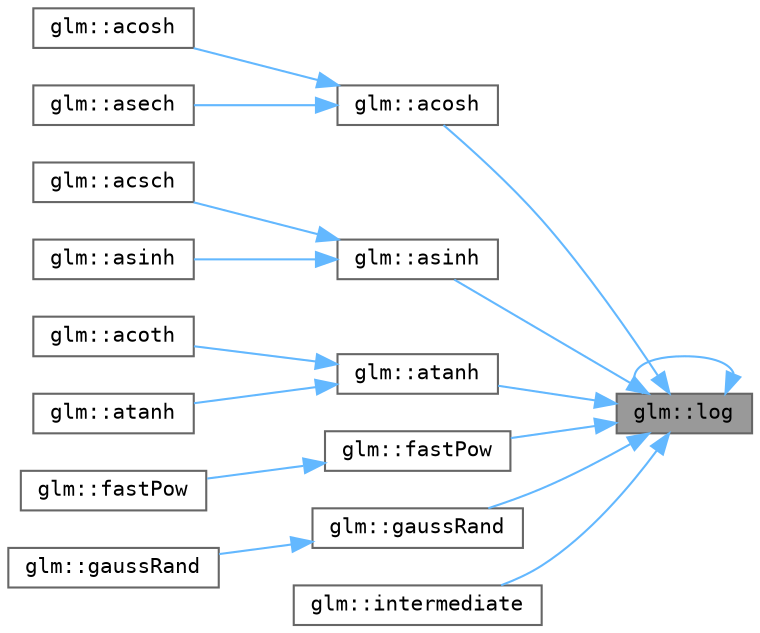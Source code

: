 digraph "glm::log"
{
 // LATEX_PDF_SIZE
  bgcolor="transparent";
  edge [fontname=Terminal,fontsize=10,labelfontname=Helvetica,labelfontsize=10];
  node [fontname=Terminal,fontsize=10,shape=box,height=0.2,width=0.4];
  rankdir="RL";
  Node1 [label="glm::log",height=0.2,width=0.4,color="gray40", fillcolor="grey60", style="filled", fontcolor="black",tooltip=" "];
  Node1 -> Node2 [dir="back",color="steelblue1",style="solid"];
  Node2 [label="glm::acosh",height=0.2,width=0.4,color="grey40", fillcolor="white", style="filled",URL="$namespaceglm.html#a68b59a562e15154aa2ef3bfb8f2348dc",tooltip=" "];
  Node2 -> Node3 [dir="back",color="steelblue1",style="solid"];
  Node3 [label="glm::acosh",height=0.2,width=0.4,color="grey40", fillcolor="white", style="filled",URL="$group__core__func__trigonometric.html#ga6cc737d23e600f02d4cdd37877ca8967",tooltip=" "];
  Node2 -> Node4 [dir="back",color="steelblue1",style="solid"];
  Node4 [label="glm::asech",height=0.2,width=0.4,color="grey40", fillcolor="white", style="filled",URL="$group__ext__scalar__reciprocal.html#gaec7586dccfe431f850d006f3824b8ca6",tooltip=" "];
  Node1 -> Node5 [dir="back",color="steelblue1",style="solid"];
  Node5 [label="glm::asinh",height=0.2,width=0.4,color="grey40", fillcolor="white", style="filled",URL="$namespaceglm.html#a95c8fa9b13f28e9bb3e232c67ad7e419",tooltip=" "];
  Node5 -> Node6 [dir="back",color="steelblue1",style="solid"];
  Node6 [label="glm::acsch",height=0.2,width=0.4,color="grey40", fillcolor="white", style="filled",URL="$group__ext__scalar__reciprocal.html#ga4b50aa5e5afc7e19ec113ab91596c576",tooltip=" "];
  Node5 -> Node7 [dir="back",color="steelblue1",style="solid"];
  Node7 [label="glm::asinh",height=0.2,width=0.4,color="grey40", fillcolor="white", style="filled",URL="$group__core__func__trigonometric.html#gac0829fbd0739069af59cfb96d269b7ee",tooltip=" "];
  Node1 -> Node8 [dir="back",color="steelblue1",style="solid"];
  Node8 [label="glm::atanh",height=0.2,width=0.4,color="grey40", fillcolor="white", style="filled",URL="$namespaceglm.html#a97f30482bc92e985c2da212b97d40f10",tooltip=" "];
  Node8 -> Node9 [dir="back",color="steelblue1",style="solid"];
  Node9 [label="glm::acoth",height=0.2,width=0.4,color="grey40", fillcolor="white", style="filled",URL="$group__ext__scalar__reciprocal.html#gafaca98a7100170db8841f446282debfa",tooltip=" "];
  Node8 -> Node10 [dir="back",color="steelblue1",style="solid"];
  Node10 [label="glm::atanh",height=0.2,width=0.4,color="grey40", fillcolor="white", style="filled",URL="$group__core__func__trigonometric.html#ga1979e784b65e71f2591a415581d39c59",tooltip=" "];
  Node1 -> Node11 [dir="back",color="steelblue1",style="solid"];
  Node11 [label="glm::fastPow",height=0.2,width=0.4,color="grey40", fillcolor="white", style="filled",URL="$group__gtx__fast__exponential.html#ga5340e98a11fcbbd936ba6e983a154d50",tooltip=" "];
  Node11 -> Node12 [dir="back",color="steelblue1",style="solid"];
  Node12 [label="glm::fastPow",height=0.2,width=0.4,color="grey40", fillcolor="white", style="filled",URL="$namespaceglm.html#a809153ef320526cb0aa7f07029a22643",tooltip=" "];
  Node1 -> Node13 [dir="back",color="steelblue1",style="solid"];
  Node13 [label="glm::gaussRand",height=0.2,width=0.4,color="grey40", fillcolor="white", style="filled",URL="$group__gtc__random.html#ga5193a83e49e4fdc5652c084711083574",tooltip=" "];
  Node13 -> Node14 [dir="back",color="steelblue1",style="solid"];
  Node14 [label="glm::gaussRand",height=0.2,width=0.4,color="grey40", fillcolor="white", style="filled",URL="$namespaceglm.html#ad59a52aa316a909d504853b1e54311f2",tooltip=" "];
  Node1 -> Node15 [dir="back",color="steelblue1",style="solid"];
  Node15 [label="glm::intermediate",height=0.2,width=0.4,color="grey40", fillcolor="white", style="filled",URL="$group__gtx__quaternion.html#ga674f3a481bf37d397e81787c5d4d873f",tooltip=" "];
  Node1 -> Node1 [dir="back",color="steelblue1",style="solid"];
}
